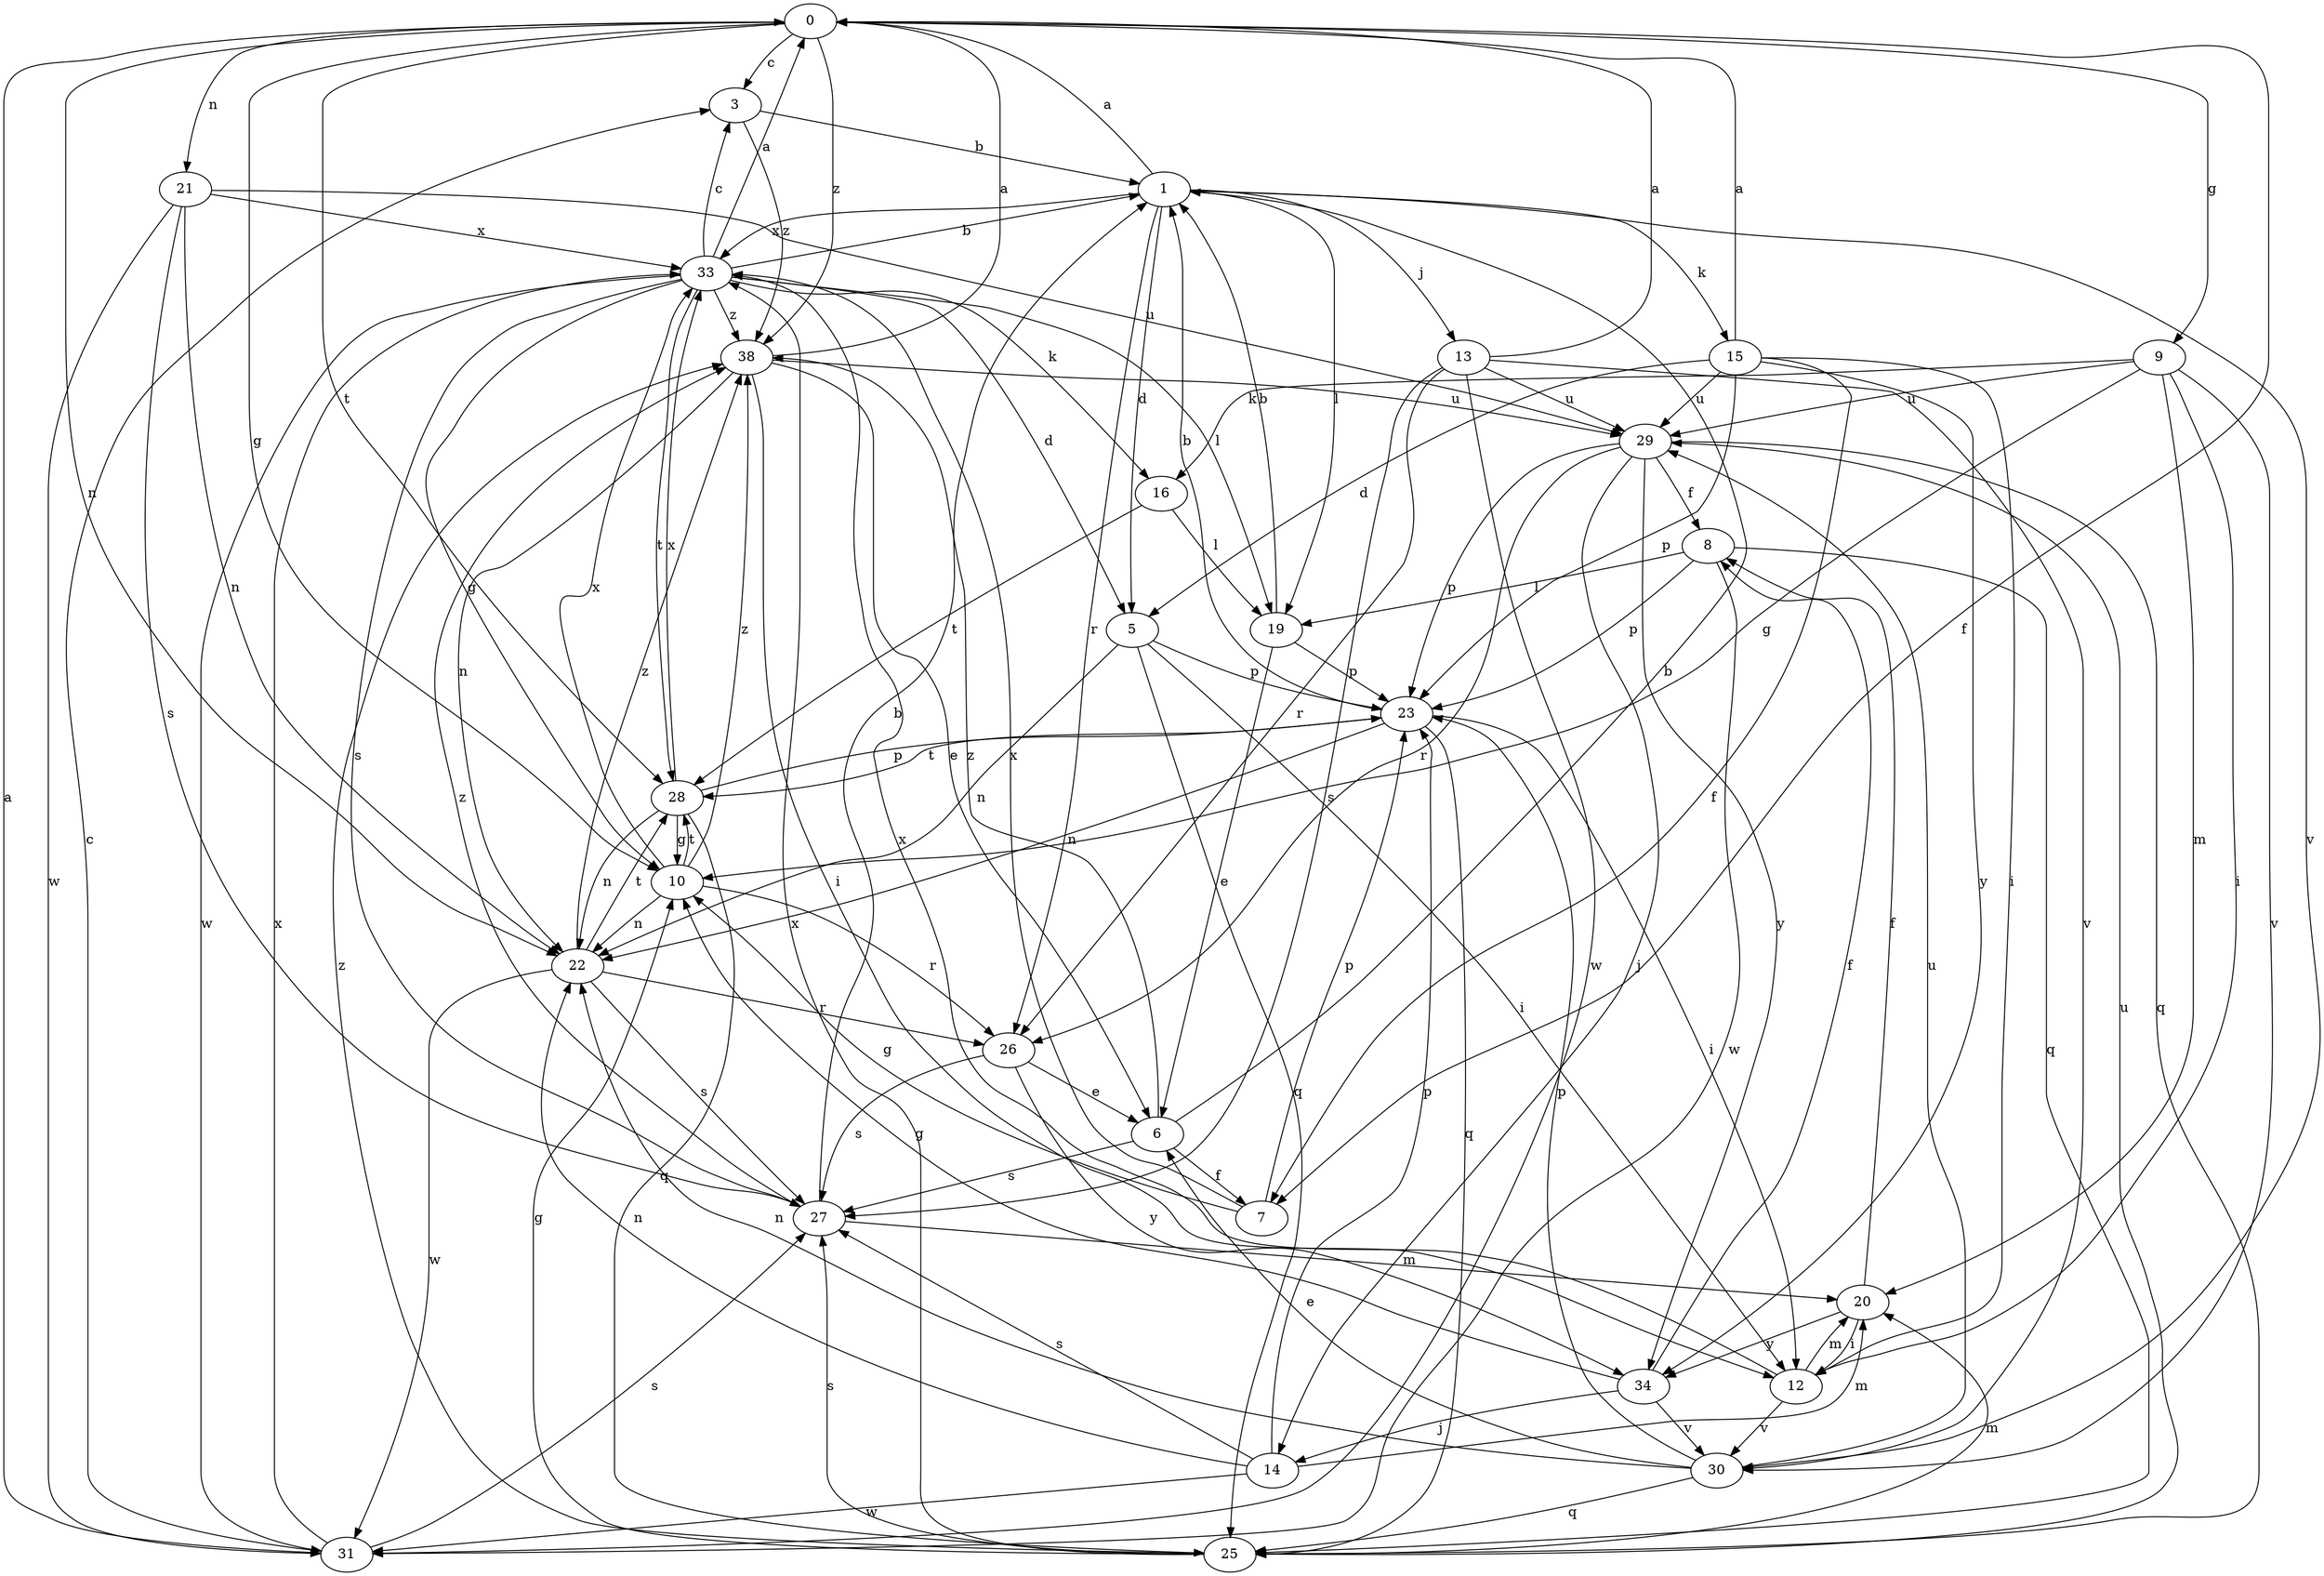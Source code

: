strict digraph  {
0;
1;
3;
5;
6;
7;
8;
9;
10;
12;
13;
14;
15;
16;
19;
20;
21;
22;
23;
25;
26;
27;
28;
29;
30;
31;
33;
34;
38;
0 -> 3  [label=c];
0 -> 7  [label=f];
0 -> 9  [label=g];
0 -> 10  [label=g];
0 -> 21  [label=n];
0 -> 22  [label=n];
0 -> 28  [label=t];
0 -> 38  [label=z];
1 -> 0  [label=a];
1 -> 5  [label=d];
1 -> 13  [label=j];
1 -> 15  [label=k];
1 -> 19  [label=l];
1 -> 26  [label=r];
1 -> 30  [label=v];
1 -> 33  [label=x];
3 -> 1  [label=b];
3 -> 38  [label=z];
5 -> 12  [label=i];
5 -> 22  [label=n];
5 -> 23  [label=p];
5 -> 25  [label=q];
6 -> 1  [label=b];
6 -> 7  [label=f];
6 -> 27  [label=s];
6 -> 38  [label=z];
7 -> 10  [label=g];
7 -> 23  [label=p];
7 -> 33  [label=x];
8 -> 19  [label=l];
8 -> 23  [label=p];
8 -> 25  [label=q];
8 -> 31  [label=w];
9 -> 10  [label=g];
9 -> 12  [label=i];
9 -> 16  [label=k];
9 -> 20  [label=m];
9 -> 29  [label=u];
9 -> 30  [label=v];
10 -> 22  [label=n];
10 -> 26  [label=r];
10 -> 28  [label=t];
10 -> 33  [label=x];
10 -> 38  [label=z];
12 -> 20  [label=m];
12 -> 30  [label=v];
12 -> 33  [label=x];
13 -> 0  [label=a];
13 -> 26  [label=r];
13 -> 27  [label=s];
13 -> 29  [label=u];
13 -> 30  [label=v];
13 -> 31  [label=w];
14 -> 20  [label=m];
14 -> 22  [label=n];
14 -> 23  [label=p];
14 -> 27  [label=s];
14 -> 31  [label=w];
15 -> 0  [label=a];
15 -> 5  [label=d];
15 -> 7  [label=f];
15 -> 12  [label=i];
15 -> 23  [label=p];
15 -> 29  [label=u];
15 -> 34  [label=y];
16 -> 19  [label=l];
16 -> 28  [label=t];
19 -> 1  [label=b];
19 -> 6  [label=e];
19 -> 23  [label=p];
20 -> 8  [label=f];
20 -> 12  [label=i];
20 -> 34  [label=y];
21 -> 22  [label=n];
21 -> 27  [label=s];
21 -> 29  [label=u];
21 -> 31  [label=w];
21 -> 33  [label=x];
22 -> 26  [label=r];
22 -> 27  [label=s];
22 -> 28  [label=t];
22 -> 31  [label=w];
22 -> 38  [label=z];
23 -> 1  [label=b];
23 -> 12  [label=i];
23 -> 22  [label=n];
23 -> 25  [label=q];
23 -> 28  [label=t];
25 -> 10  [label=g];
25 -> 20  [label=m];
25 -> 27  [label=s];
25 -> 29  [label=u];
25 -> 33  [label=x];
25 -> 38  [label=z];
26 -> 6  [label=e];
26 -> 27  [label=s];
26 -> 34  [label=y];
27 -> 1  [label=b];
27 -> 20  [label=m];
27 -> 38  [label=z];
28 -> 10  [label=g];
28 -> 22  [label=n];
28 -> 23  [label=p];
28 -> 25  [label=q];
28 -> 33  [label=x];
29 -> 8  [label=f];
29 -> 14  [label=j];
29 -> 23  [label=p];
29 -> 25  [label=q];
29 -> 26  [label=r];
29 -> 34  [label=y];
30 -> 6  [label=e];
30 -> 22  [label=n];
30 -> 23  [label=p];
30 -> 25  [label=q];
30 -> 29  [label=u];
31 -> 0  [label=a];
31 -> 3  [label=c];
31 -> 27  [label=s];
31 -> 33  [label=x];
33 -> 0  [label=a];
33 -> 1  [label=b];
33 -> 3  [label=c];
33 -> 5  [label=d];
33 -> 10  [label=g];
33 -> 16  [label=k];
33 -> 19  [label=l];
33 -> 27  [label=s];
33 -> 28  [label=t];
33 -> 31  [label=w];
33 -> 38  [label=z];
34 -> 8  [label=f];
34 -> 10  [label=g];
34 -> 14  [label=j];
34 -> 30  [label=v];
38 -> 0  [label=a];
38 -> 6  [label=e];
38 -> 12  [label=i];
38 -> 22  [label=n];
38 -> 29  [label=u];
}
